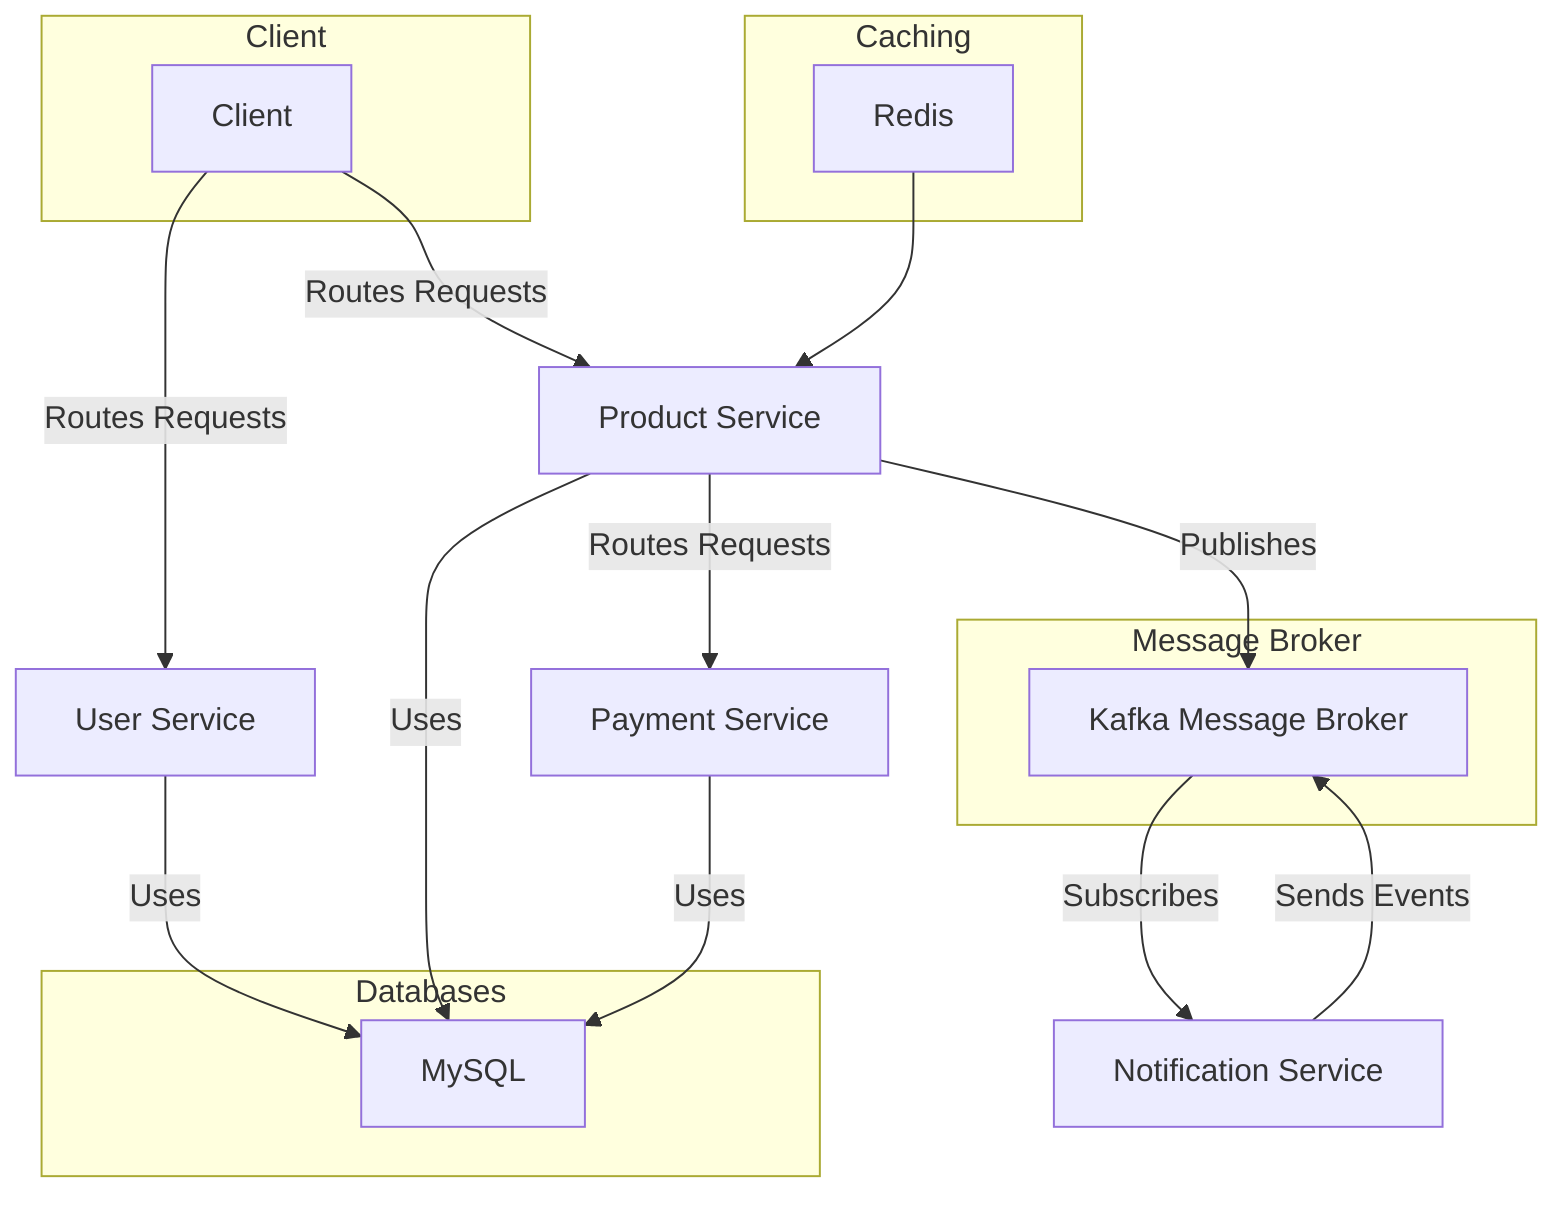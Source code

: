 graph TD;
    A[Client] --> |Routes Requests| B[User Service];    
    A --> |Routes Requests| C[Product Service];    
    C --> |Routes Requests| D[Payment Service];    
    B -->|Uses| G[MySQL];
    C -->|Uses| G;
    D -->|Uses| G;
    E[Notification Service] -->|Sends Events| J[Kafka Message Broker];
        
    subgraph Client
        A
    end

    subgraph Caching
        M[Redis]
    end
    M --> C;

    subgraph Databases        
        G;
    end

    subgraph Message Broker
        J;
    end

    C -->|Publishes| J;
    J -->|Subscribes| E;